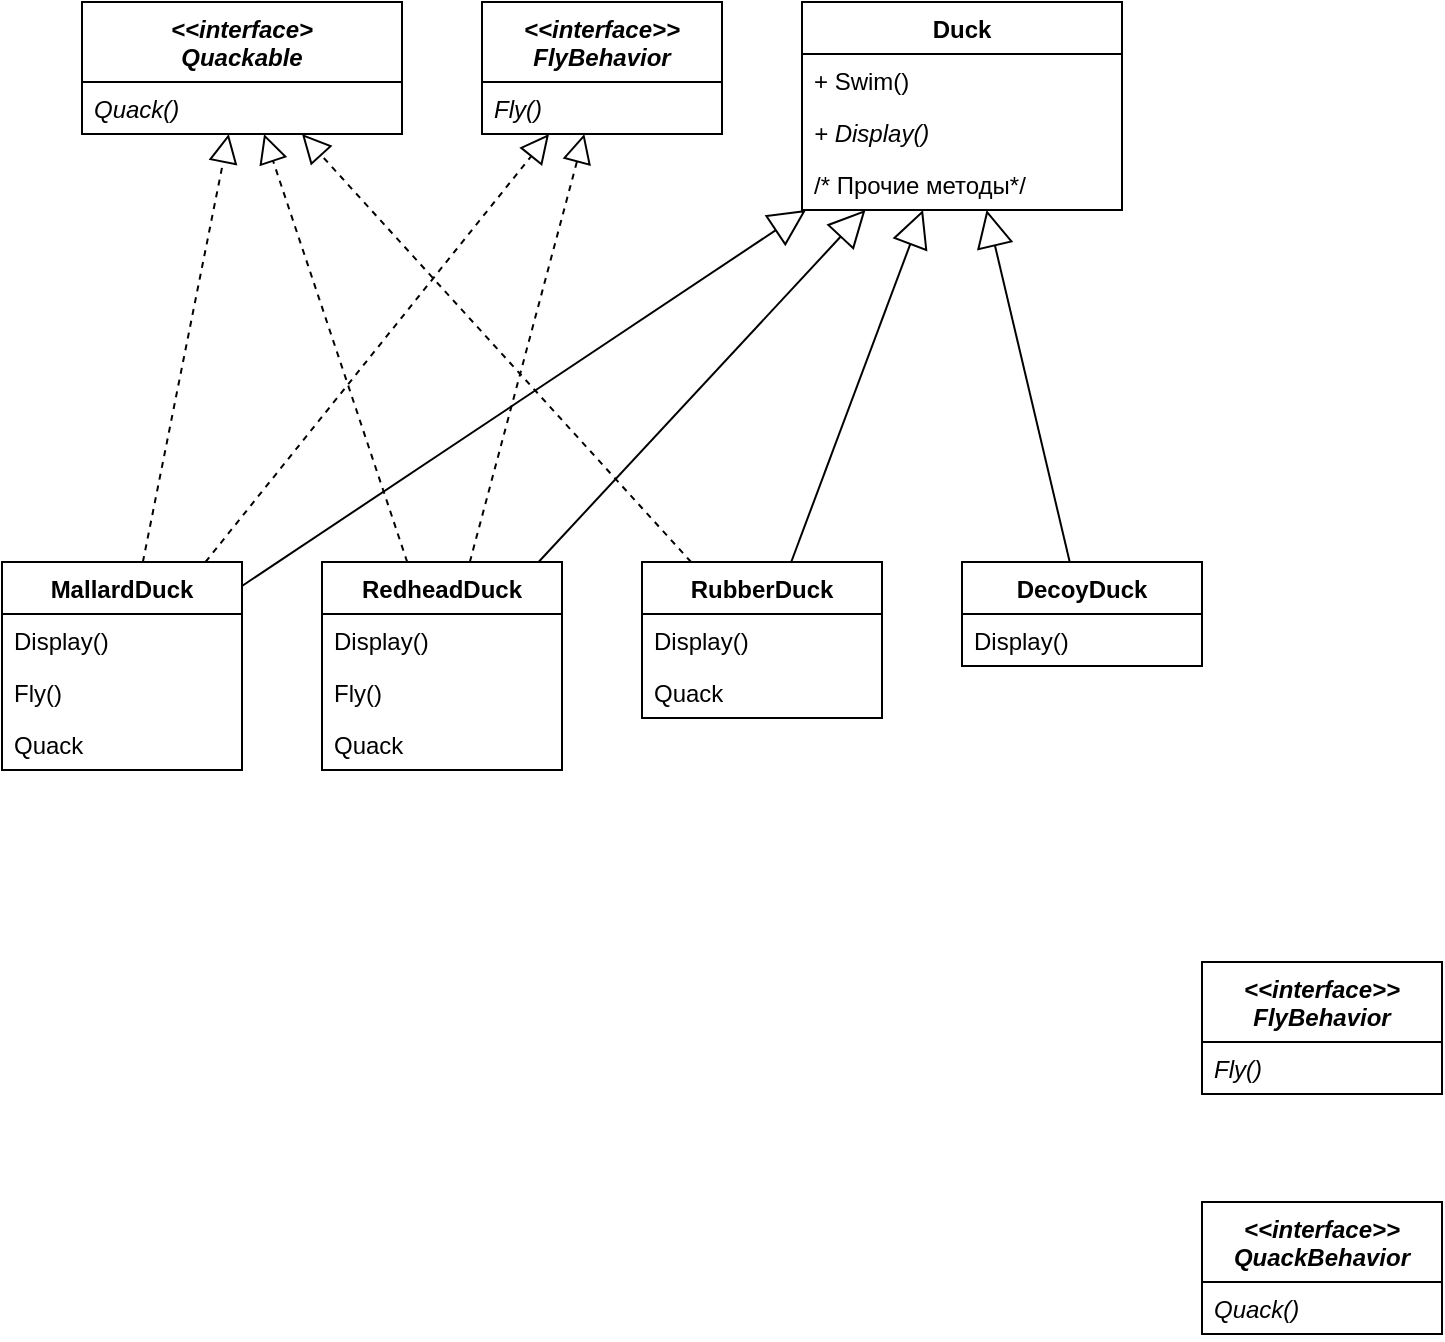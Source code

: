 <mxfile version="26.1.1">
  <diagram name="Page-1" id="vkg1H-ptpOqfHl8EZsF8">
    <mxGraphModel dx="703" dy="534" grid="1" gridSize="10" guides="1" tooltips="1" connect="1" arrows="1" fold="1" page="1" pageScale="1" pageWidth="850" pageHeight="1100" math="0" shadow="0">
      <root>
        <mxCell id="0" />
        <mxCell id="1" parent="0" />
        <mxCell id="PdKYcKYoRIjCMG8apH9r-1" value="&lt;div&gt;&lt;i&gt;&amp;lt;&amp;lt;interface&amp;gt;&lt;/i&gt;&lt;/div&gt;&lt;i&gt;Quackable&lt;/i&gt;" style="swimlane;fontStyle=1;align=center;verticalAlign=top;childLayout=stackLayout;horizontal=1;startSize=40;horizontalStack=0;resizeParent=1;resizeParentMax=0;resizeLast=0;collapsible=1;marginBottom=0;whiteSpace=wrap;html=1;" parent="1" vertex="1">
          <mxGeometry x="120" y="160" width="160" height="66" as="geometry" />
        </mxCell>
        <mxCell id="PdKYcKYoRIjCMG8apH9r-2" value="&lt;i&gt;Quack()&lt;/i&gt;" style="text;strokeColor=none;fillColor=none;align=left;verticalAlign=top;spacingLeft=4;spacingRight=4;overflow=hidden;rotatable=0;points=[[0,0.5],[1,0.5]];portConstraint=eastwest;whiteSpace=wrap;html=1;" parent="PdKYcKYoRIjCMG8apH9r-1" vertex="1">
          <mxGeometry y="40" width="160" height="26" as="geometry" />
        </mxCell>
        <mxCell id="PdKYcKYoRIjCMG8apH9r-5" value="&lt;div&gt;&lt;i&gt;&amp;lt;&amp;lt;interface&amp;gt;&amp;gt;&lt;/i&gt;&lt;/div&gt;&lt;i&gt;FlyBehavior&lt;/i&gt;" style="swimlane;fontStyle=1;align=center;verticalAlign=top;childLayout=stackLayout;horizontal=1;startSize=40;horizontalStack=0;resizeParent=1;resizeParentMax=0;resizeLast=0;collapsible=1;marginBottom=0;whiteSpace=wrap;html=1;" parent="1" vertex="1">
          <mxGeometry x="320" y="160" width="120" height="66" as="geometry" />
        </mxCell>
        <mxCell id="PdKYcKYoRIjCMG8apH9r-6" value="&lt;i&gt;Fly()&lt;/i&gt;" style="text;strokeColor=none;fillColor=none;align=left;verticalAlign=top;spacingLeft=4;spacingRight=4;overflow=hidden;rotatable=0;points=[[0,0.5],[1,0.5]];portConstraint=eastwest;whiteSpace=wrap;html=1;" parent="PdKYcKYoRIjCMG8apH9r-5" vertex="1">
          <mxGeometry y="40" width="120" height="26" as="geometry" />
        </mxCell>
        <mxCell id="PdKYcKYoRIjCMG8apH9r-7" value="&lt;span&gt;Duck&lt;/span&gt;" style="swimlane;fontStyle=1;align=center;verticalAlign=top;childLayout=stackLayout;horizontal=1;startSize=26;horizontalStack=0;resizeParent=1;resizeParentMax=0;resizeLast=0;collapsible=1;marginBottom=0;whiteSpace=wrap;html=1;" parent="1" vertex="1">
          <mxGeometry x="480" y="160" width="160" height="104" as="geometry" />
        </mxCell>
        <mxCell id="PdKYcKYoRIjCMG8apH9r-8" value="+ Swim()" style="text;strokeColor=none;fillColor=none;align=left;verticalAlign=top;spacingLeft=4;spacingRight=4;overflow=hidden;rotatable=0;points=[[0,0.5],[1,0.5]];portConstraint=eastwest;whiteSpace=wrap;html=1;" parent="PdKYcKYoRIjCMG8apH9r-7" vertex="1">
          <mxGeometry y="26" width="160" height="26" as="geometry" />
        </mxCell>
        <mxCell id="PdKYcKYoRIjCMG8apH9r-9" value="&lt;i&gt;+ Display()&lt;/i&gt;" style="text;strokeColor=none;fillColor=none;align=left;verticalAlign=top;spacingLeft=4;spacingRight=4;overflow=hidden;rotatable=0;points=[[0,0.5],[1,0.5]];portConstraint=eastwest;whiteSpace=wrap;html=1;" parent="PdKYcKYoRIjCMG8apH9r-7" vertex="1">
          <mxGeometry y="52" width="160" height="26" as="geometry" />
        </mxCell>
        <mxCell id="PdKYcKYoRIjCMG8apH9r-10" value="/* Прочие методы*/" style="text;strokeColor=none;fillColor=none;align=left;verticalAlign=top;spacingLeft=4;spacingRight=4;overflow=hidden;rotatable=0;points=[[0,0.5],[1,0.5]];portConstraint=eastwest;whiteSpace=wrap;html=1;" parent="PdKYcKYoRIjCMG8apH9r-7" vertex="1">
          <mxGeometry y="78" width="160" height="26" as="geometry" />
        </mxCell>
        <mxCell id="PdKYcKYoRIjCMG8apH9r-11" value="MallardDuck" style="swimlane;fontStyle=1;align=center;verticalAlign=top;childLayout=stackLayout;horizontal=1;startSize=26;horizontalStack=0;resizeParent=1;resizeParentMax=0;resizeLast=0;collapsible=1;marginBottom=0;whiteSpace=wrap;html=1;" parent="1" vertex="1">
          <mxGeometry x="80" y="440" width="120" height="104" as="geometry" />
        </mxCell>
        <mxCell id="PdKYcKYoRIjCMG8apH9r-12" value="Display()" style="text;strokeColor=none;fillColor=none;align=left;verticalAlign=top;spacingLeft=4;spacingRight=4;overflow=hidden;rotatable=0;points=[[0,0.5],[1,0.5]];portConstraint=eastwest;whiteSpace=wrap;html=1;" parent="PdKYcKYoRIjCMG8apH9r-11" vertex="1">
          <mxGeometry y="26" width="120" height="26" as="geometry" />
        </mxCell>
        <mxCell id="PdKYcKYoRIjCMG8apH9r-15" value="Fly()" style="text;strokeColor=none;fillColor=none;align=left;verticalAlign=top;spacingLeft=4;spacingRight=4;overflow=hidden;rotatable=0;points=[[0,0.5],[1,0.5]];portConstraint=eastwest;whiteSpace=wrap;html=1;" parent="PdKYcKYoRIjCMG8apH9r-11" vertex="1">
          <mxGeometry y="52" width="120" height="26" as="geometry" />
        </mxCell>
        <mxCell id="PdKYcKYoRIjCMG8apH9r-16" value="Quack" style="text;strokeColor=none;fillColor=none;align=left;verticalAlign=top;spacingLeft=4;spacingRight=4;overflow=hidden;rotatable=0;points=[[0,0.5],[1,0.5]];portConstraint=eastwest;whiteSpace=wrap;html=1;" parent="PdKYcKYoRIjCMG8apH9r-11" vertex="1">
          <mxGeometry y="78" width="120" height="26" as="geometry" />
        </mxCell>
        <mxCell id="PdKYcKYoRIjCMG8apH9r-18" value="RedheadDuck" style="swimlane;fontStyle=1;align=center;verticalAlign=top;childLayout=stackLayout;horizontal=1;startSize=26;horizontalStack=0;resizeParent=1;resizeParentMax=0;resizeLast=0;collapsible=1;marginBottom=0;whiteSpace=wrap;html=1;" parent="1" vertex="1">
          <mxGeometry x="240" y="440" width="120" height="104" as="geometry" />
        </mxCell>
        <mxCell id="PdKYcKYoRIjCMG8apH9r-19" value="Display()" style="text;strokeColor=none;fillColor=none;align=left;verticalAlign=top;spacingLeft=4;spacingRight=4;overflow=hidden;rotatable=0;points=[[0,0.5],[1,0.5]];portConstraint=eastwest;whiteSpace=wrap;html=1;" parent="PdKYcKYoRIjCMG8apH9r-18" vertex="1">
          <mxGeometry y="26" width="120" height="26" as="geometry" />
        </mxCell>
        <mxCell id="PdKYcKYoRIjCMG8apH9r-20" value="Fly()" style="text;strokeColor=none;fillColor=none;align=left;verticalAlign=top;spacingLeft=4;spacingRight=4;overflow=hidden;rotatable=0;points=[[0,0.5],[1,0.5]];portConstraint=eastwest;whiteSpace=wrap;html=1;" parent="PdKYcKYoRIjCMG8apH9r-18" vertex="1">
          <mxGeometry y="52" width="120" height="26" as="geometry" />
        </mxCell>
        <mxCell id="PdKYcKYoRIjCMG8apH9r-21" value="Quack" style="text;strokeColor=none;fillColor=none;align=left;verticalAlign=top;spacingLeft=4;spacingRight=4;overflow=hidden;rotatable=0;points=[[0,0.5],[1,0.5]];portConstraint=eastwest;whiteSpace=wrap;html=1;" parent="PdKYcKYoRIjCMG8apH9r-18" vertex="1">
          <mxGeometry y="78" width="120" height="26" as="geometry" />
        </mxCell>
        <mxCell id="PdKYcKYoRIjCMG8apH9r-23" value="RubberDuck" style="swimlane;fontStyle=1;align=center;verticalAlign=top;childLayout=stackLayout;horizontal=1;startSize=26;horizontalStack=0;resizeParent=1;resizeParentMax=0;resizeLast=0;collapsible=1;marginBottom=0;whiteSpace=wrap;html=1;" parent="1" vertex="1">
          <mxGeometry x="400" y="440" width="120" height="78" as="geometry" />
        </mxCell>
        <mxCell id="PdKYcKYoRIjCMG8apH9r-24" value="Display()" style="text;strokeColor=none;fillColor=none;align=left;verticalAlign=top;spacingLeft=4;spacingRight=4;overflow=hidden;rotatable=0;points=[[0,0.5],[1,0.5]];portConstraint=eastwest;whiteSpace=wrap;html=1;" parent="PdKYcKYoRIjCMG8apH9r-23" vertex="1">
          <mxGeometry y="26" width="120" height="26" as="geometry" />
        </mxCell>
        <mxCell id="PdKYcKYoRIjCMG8apH9r-26" value="Quack" style="text;strokeColor=none;fillColor=none;align=left;verticalAlign=top;spacingLeft=4;spacingRight=4;overflow=hidden;rotatable=0;points=[[0,0.5],[1,0.5]];portConstraint=eastwest;whiteSpace=wrap;html=1;" parent="PdKYcKYoRIjCMG8apH9r-23" vertex="1">
          <mxGeometry y="52" width="120" height="26" as="geometry" />
        </mxCell>
        <mxCell id="PdKYcKYoRIjCMG8apH9r-27" value="DecoyDuck" style="swimlane;fontStyle=1;align=center;verticalAlign=top;childLayout=stackLayout;horizontal=1;startSize=26;horizontalStack=0;resizeParent=1;resizeParentMax=0;resizeLast=0;collapsible=1;marginBottom=0;whiteSpace=wrap;html=1;" parent="1" vertex="1">
          <mxGeometry x="560" y="440" width="120" height="52" as="geometry" />
        </mxCell>
        <mxCell id="PdKYcKYoRIjCMG8apH9r-28" value="Display()" style="text;strokeColor=none;fillColor=none;align=left;verticalAlign=top;spacingLeft=4;spacingRight=4;overflow=hidden;rotatable=0;points=[[0,0.5],[1,0.5]];portConstraint=eastwest;whiteSpace=wrap;html=1;" parent="PdKYcKYoRIjCMG8apH9r-27" vertex="1">
          <mxGeometry y="26" width="120" height="26" as="geometry" />
        </mxCell>
        <mxCell id="PdKYcKYoRIjCMG8apH9r-31" value="" style="endArrow=block;endSize=16;endFill=0;html=1;rounded=0;" parent="1" source="PdKYcKYoRIjCMG8apH9r-27" target="PdKYcKYoRIjCMG8apH9r-7" edge="1">
          <mxGeometry width="160" relative="1" as="geometry">
            <mxPoint x="530" y="330" as="sourcePoint" />
            <mxPoint x="690" y="330" as="targetPoint" />
          </mxGeometry>
        </mxCell>
        <mxCell id="PdKYcKYoRIjCMG8apH9r-32" value="" style="endArrow=block;endSize=16;endFill=0;html=1;rounded=0;" parent="1" source="PdKYcKYoRIjCMG8apH9r-23" target="PdKYcKYoRIjCMG8apH9r-7" edge="1">
          <mxGeometry width="160" relative="1" as="geometry">
            <mxPoint x="530" y="330" as="sourcePoint" />
            <mxPoint x="690" y="330" as="targetPoint" />
          </mxGeometry>
        </mxCell>
        <mxCell id="PdKYcKYoRIjCMG8apH9r-33" value="" style="endArrow=block;endSize=16;endFill=0;html=1;rounded=0;" parent="1" source="PdKYcKYoRIjCMG8apH9r-18" target="PdKYcKYoRIjCMG8apH9r-7" edge="1">
          <mxGeometry width="160" relative="1" as="geometry">
            <mxPoint x="530" y="330" as="sourcePoint" />
            <mxPoint x="690" y="330" as="targetPoint" />
          </mxGeometry>
        </mxCell>
        <mxCell id="PdKYcKYoRIjCMG8apH9r-34" value="" style="endArrow=block;endSize=16;endFill=0;html=1;rounded=0;" parent="1" source="PdKYcKYoRIjCMG8apH9r-11" target="PdKYcKYoRIjCMG8apH9r-7" edge="1">
          <mxGeometry width="160" relative="1" as="geometry">
            <mxPoint x="530" y="330" as="sourcePoint" />
            <mxPoint x="690" y="330" as="targetPoint" />
          </mxGeometry>
        </mxCell>
        <mxCell id="PdKYcKYoRIjCMG8apH9r-35" value="" style="endArrow=block;dashed=1;endFill=0;endSize=12;html=1;rounded=0;" parent="1" source="PdKYcKYoRIjCMG8apH9r-11" target="PdKYcKYoRIjCMG8apH9r-1" edge="1">
          <mxGeometry width="160" relative="1" as="geometry">
            <mxPoint x="130" y="300" as="sourcePoint" />
            <mxPoint x="290" y="300" as="targetPoint" />
          </mxGeometry>
        </mxCell>
        <mxCell id="PdKYcKYoRIjCMG8apH9r-36" value="" style="endArrow=block;dashed=1;endFill=0;endSize=12;html=1;rounded=0;" parent="1" source="PdKYcKYoRIjCMG8apH9r-18" target="PdKYcKYoRIjCMG8apH9r-1" edge="1">
          <mxGeometry width="160" relative="1" as="geometry">
            <mxPoint x="130" y="300" as="sourcePoint" />
            <mxPoint x="290" y="300" as="targetPoint" />
          </mxGeometry>
        </mxCell>
        <mxCell id="PdKYcKYoRIjCMG8apH9r-37" value="" style="endArrow=block;dashed=1;endFill=0;endSize=12;html=1;rounded=0;" parent="1" source="PdKYcKYoRIjCMG8apH9r-23" target="PdKYcKYoRIjCMG8apH9r-1" edge="1">
          <mxGeometry width="160" relative="1" as="geometry">
            <mxPoint x="130" y="300" as="sourcePoint" />
            <mxPoint x="290" y="300" as="targetPoint" />
          </mxGeometry>
        </mxCell>
        <mxCell id="PdKYcKYoRIjCMG8apH9r-39" value="" style="endArrow=block;dashed=1;endFill=0;endSize=12;html=1;rounded=0;" parent="1" source="PdKYcKYoRIjCMG8apH9r-18" target="PdKYcKYoRIjCMG8apH9r-5" edge="1">
          <mxGeometry width="160" relative="1" as="geometry">
            <mxPoint x="130" y="300" as="sourcePoint" />
            <mxPoint x="290" y="300" as="targetPoint" />
          </mxGeometry>
        </mxCell>
        <mxCell id="PdKYcKYoRIjCMG8apH9r-40" value="" style="endArrow=block;dashed=1;endFill=0;endSize=12;html=1;rounded=0;" parent="1" source="PdKYcKYoRIjCMG8apH9r-11" target="PdKYcKYoRIjCMG8apH9r-5" edge="1">
          <mxGeometry width="160" relative="1" as="geometry">
            <mxPoint x="130" y="300" as="sourcePoint" />
            <mxPoint x="290" y="300" as="targetPoint" />
          </mxGeometry>
        </mxCell>
        <mxCell id="JzUW8rW11CqownopJ5-b-9" value="&lt;div&gt;&lt;i&gt;&amp;lt;&amp;lt;interface&amp;gt;&amp;gt;&lt;/i&gt;&lt;/div&gt;&lt;i&gt;FlyBehavior&lt;/i&gt;" style="swimlane;fontStyle=1;align=center;verticalAlign=top;childLayout=stackLayout;horizontal=1;startSize=40;horizontalStack=0;resizeParent=1;resizeParentMax=0;resizeLast=0;collapsible=1;marginBottom=0;whiteSpace=wrap;html=1;" parent="1" vertex="1">
          <mxGeometry x="680" y="640" width="120" height="66" as="geometry" />
        </mxCell>
        <mxCell id="JzUW8rW11CqownopJ5-b-10" value="&lt;i&gt;Fly()&lt;/i&gt;" style="text;strokeColor=none;fillColor=none;align=left;verticalAlign=top;spacingLeft=4;spacingRight=4;overflow=hidden;rotatable=0;points=[[0,0.5],[1,0.5]];portConstraint=eastwest;whiteSpace=wrap;html=1;" parent="JzUW8rW11CqownopJ5-b-9" vertex="1">
          <mxGeometry y="40" width="120" height="26" as="geometry" />
        </mxCell>
        <mxCell id="JzUW8rW11CqownopJ5-b-11" value="&lt;div&gt;&lt;i&gt;&amp;lt;&amp;lt;interface&amp;gt;&amp;gt;&lt;/i&gt;&lt;/div&gt;&lt;i&gt;QuackBehavior&lt;/i&gt;" style="swimlane;fontStyle=1;align=center;verticalAlign=top;childLayout=stackLayout;horizontal=1;startSize=40;horizontalStack=0;resizeParent=1;resizeParentMax=0;resizeLast=0;collapsible=1;marginBottom=0;whiteSpace=wrap;html=1;" parent="1" vertex="1">
          <mxGeometry x="680" y="760" width="120" height="66" as="geometry" />
        </mxCell>
        <mxCell id="JzUW8rW11CqownopJ5-b-12" value="&lt;i&gt;Quack()&lt;/i&gt;" style="text;strokeColor=none;fillColor=none;align=left;verticalAlign=top;spacingLeft=4;spacingRight=4;overflow=hidden;rotatable=0;points=[[0,0.5],[1,0.5]];portConstraint=eastwest;whiteSpace=wrap;html=1;" parent="JzUW8rW11CqownopJ5-b-11" vertex="1">
          <mxGeometry y="40" width="120" height="26" as="geometry" />
        </mxCell>
      </root>
    </mxGraphModel>
  </diagram>
</mxfile>
